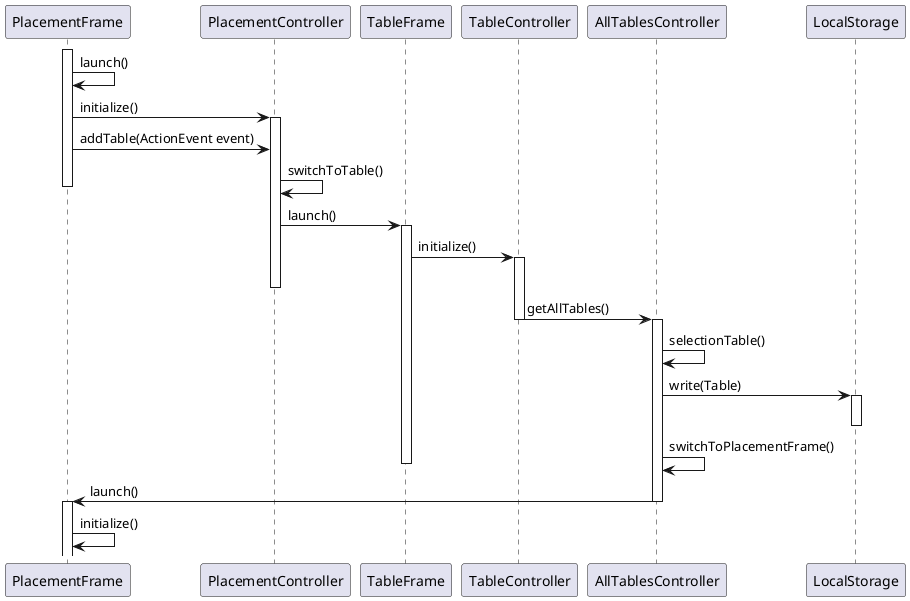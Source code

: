 @startuml
activate PlacementFrame
PlacementFrame -> PlacementFrame : launch()
PlacementFrame -> PlacementController : initialize()
activate PlacementController
PlacementFrame -> PlacementController: addTable(ActionEvent event)


PlacementController -> PlacementController: switchToTable()
deactivate PlacementFrame

PlacementController -> TableFrame : launch()
activate TableFrame

TableFrame -> TableController : initialize()
activate TableController
deactivate PlacementController

TableController -> AllTablesController : getAllTables()
deactivate TableController
activate AllTablesController

AllTablesController -> AllTablesController : selectionTable()
AllTablesController -> LocalStorage : write(Table)
activate LocalStorage
deactivate LocalStorage
AllTablesController -> AllTablesController : switchToPlacementFrame()
deactivate TableFrame
AllTablesController -> PlacementFrame : launch()
deactivate AllTablesController
activate PlacementFrame

PlacementFrame -> PlacementFrame : initialize()



@enduml
